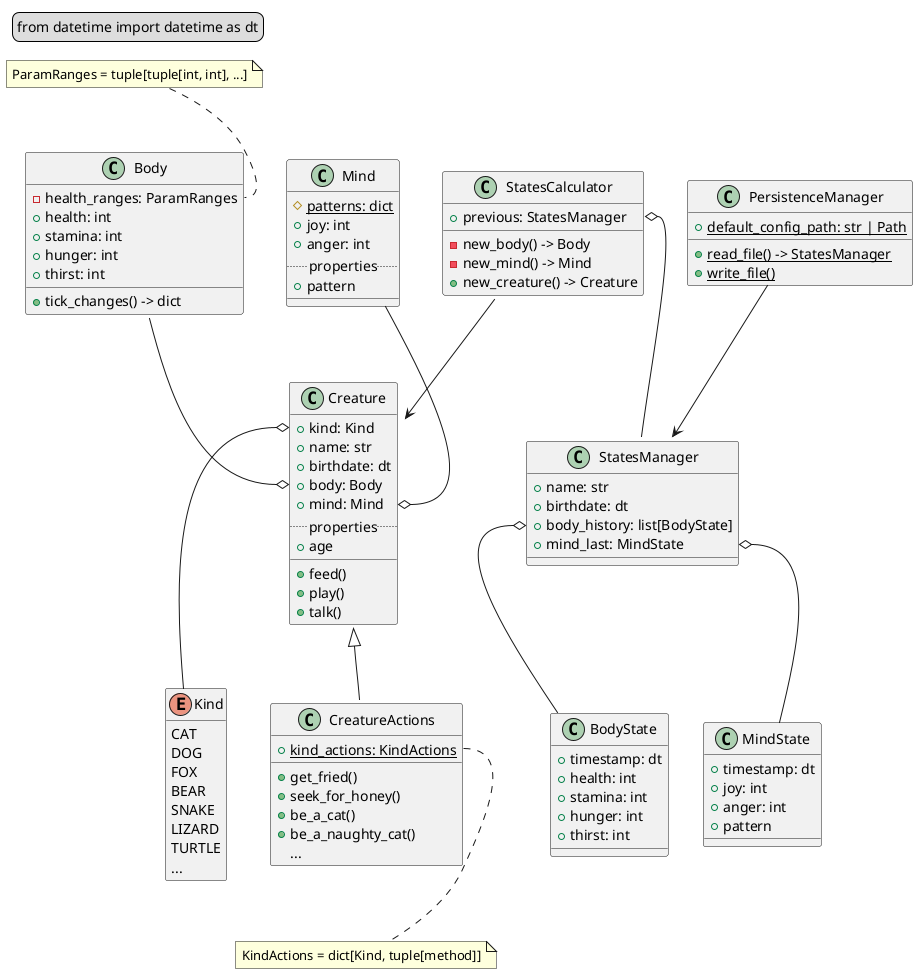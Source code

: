 @startuml

<style>
    legend {
        FontName Fira Mono
    }
    note {
        FontName Fira Mono
    }
</style>


legend top left
    from datetime import datetime as dt
end legend


hide enum empty members

enum Kind {
    CAT
    DOG
    FOX
    BEAR
    SNAKE
    LIZARD
    TURTLE
    ...
}


class Creature {
    +kind: Kind
    +name: str
    +birthdate: dt
    +body: Body
    +mind: Mind
    ..properties..
    +age
    __
    +feed()
    +play()
    +talk()
}
Creature <|-- CreatureActions
Creature::kind o-- Kind


class CreatureActions {
    +{static}kind_actions: KindActions
    +get_fried()
    +seek_for_honey()
    +be_a_cat()
    +be_a_naughty_cat()
    {method}...
}
note as annotation
    KindActions = dict[Kind, tuple[method]]
end note
CreatureActions::kind_actions .. annotation


class StatesCalculator {
    +previous: StatesManager
    -new_body() -> Body
    -new_mind() -> Mind
    +new_creature() -> Creature
}
StatesCalculator::previous o-- StatesManager
StatesCalculator --> Creature


class Body {
    -health_ranges: ParamRanges
    +health: int
    +stamina: int
    +hunger: int
    +thirst: int
    +tick_changes() -> dict
}
Body --o Creature::body
note as annotation2
    ParamRanges = tuple[tuple[int, int], ...]
end note
annotation2 .. Body::health_ranges


class Mind {
    #{static}patterns: dict
    +joy: int
    +anger: int
    ..properties..
    +pattern
    __
}
Mind --o Creature::mind


class BodyState {
    +timestamp: dt
    +health: int
    +stamina: int
    +hunger: int
    +thirst: int
}


class MindState {
    +timestamp: dt
    +joy: int
    +anger: int
    +pattern
}


class StatesManager {
    +name: str
    +birthdate: dt
    +body_history: list[BodyState]
    +mind_last: MindState
}


class PersistenceManager {
    +{static}default_config_path: str | Path
    +{static}read_file() -> StatesManager
    +{static}write_file()
}
PersistenceManager --> StatesManager
StatesManager::body_history o-- BodyState
StatesManager::mind_last o-- MindState


@enduml